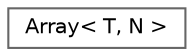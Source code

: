 digraph "Graphical Class Hierarchy"
{
 // LATEX_PDF_SIZE
  bgcolor="transparent";
  edge [fontname=Helvetica,fontsize=10,labelfontname=Helvetica,labelfontsize=10];
  node [fontname=Helvetica,fontsize=10,shape=box,height=0.2,width=0.4];
  rankdir="LR";
  Node0 [label="Array\< T, N \>",height=0.2,width=0.4,color="grey40", fillcolor="white", style="filled",URL="$struct_array.html",tooltip=" "];
}
